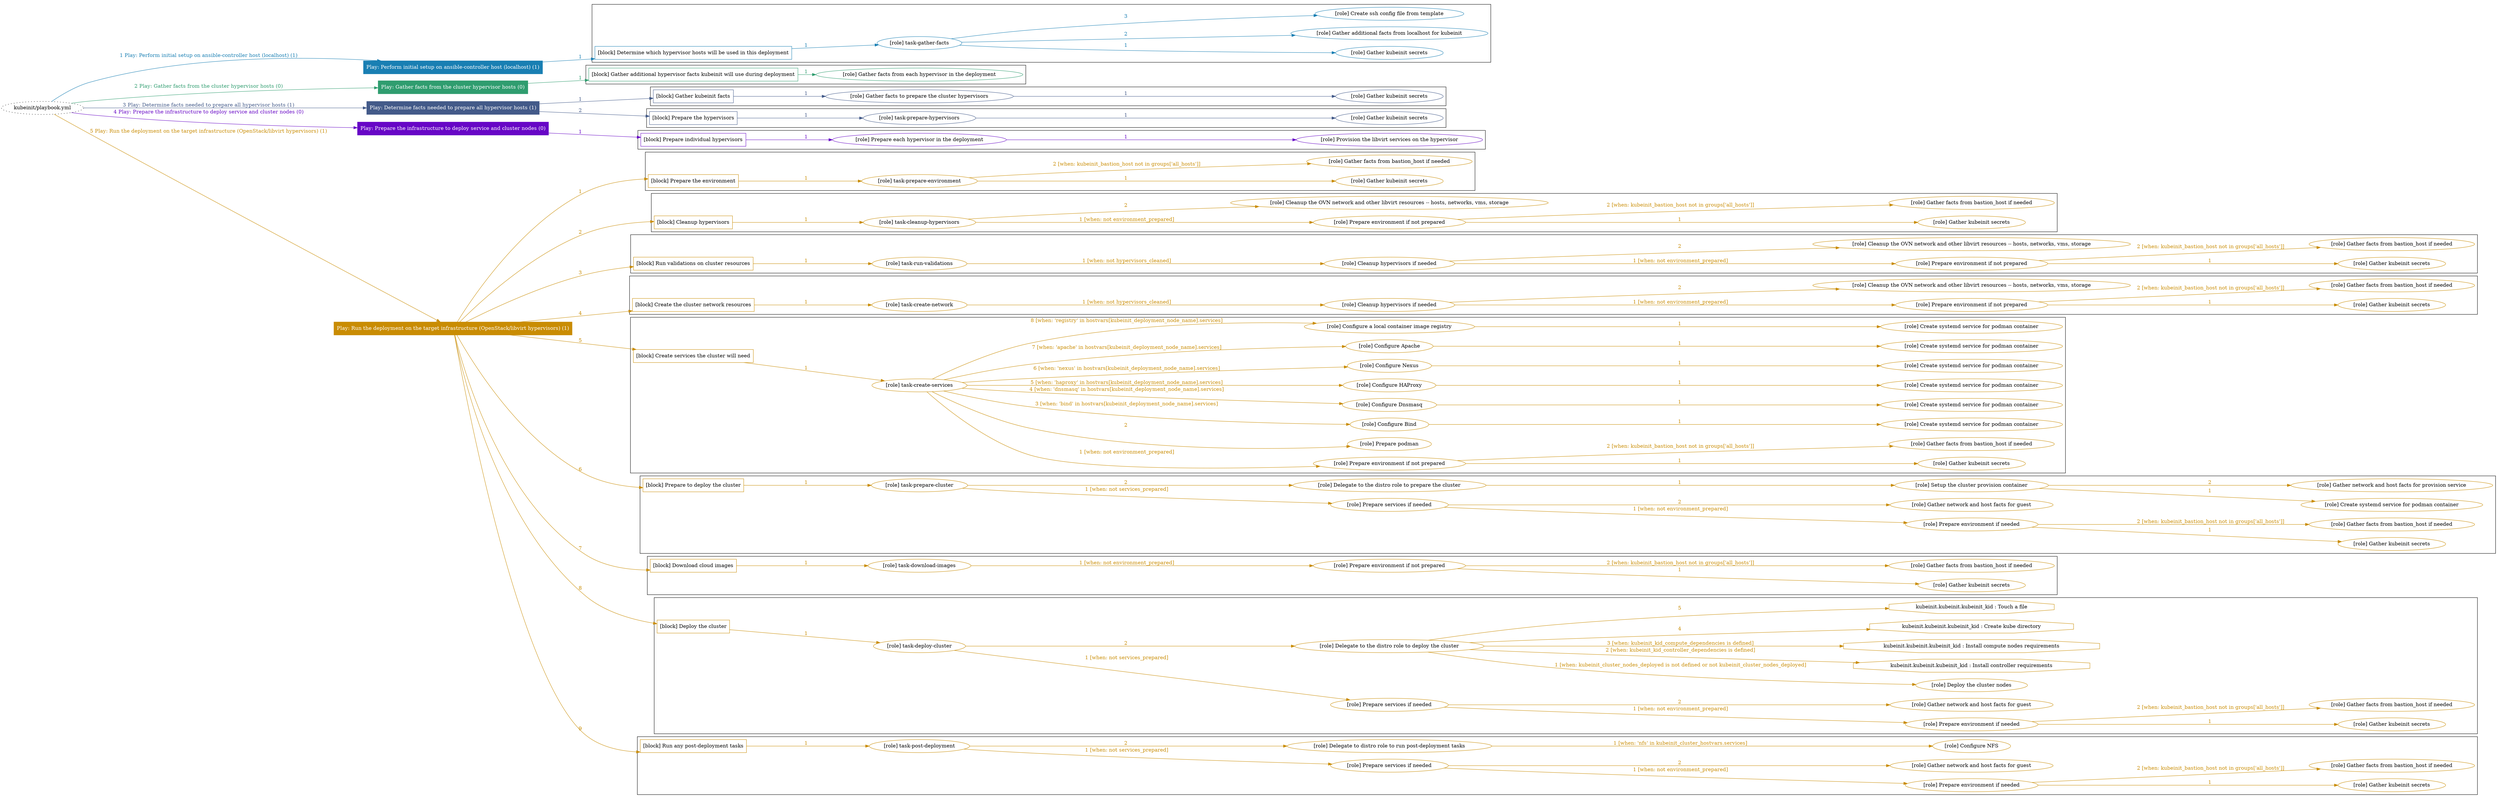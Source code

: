 digraph {
	graph [concentrate=true ordering=in rankdir=LR ratio=fill]
	edge [esep=5 sep=10]
	"kubeinit/playbook.yml" [URL="/home/runner/work/kubeinit/kubeinit/kubeinit/playbook.yml" id=playbook_1f624bbb style=dotted]
	"kubeinit/playbook.yml" -> play_204164ef [label="1 Play: Perform initial setup on ansible-controller host (localhost) (1)" color="#197fb3" fontcolor="#197fb3" id=edge_play_204164ef labeltooltip="1 Play: Perform initial setup on ansible-controller host (localhost) (1)" tooltip="1 Play: Perform initial setup on ansible-controller host (localhost) (1)"]
	subgraph "Play: Perform initial setup on ansible-controller host (localhost) (1)" {
		play_204164ef [label="Play: Perform initial setup on ansible-controller host (localhost) (1)" URL="/home/runner/work/kubeinit/kubeinit/kubeinit/playbook.yml" color="#197fb3" fontcolor="#ffffff" id=play_204164ef shape=box style=filled tooltip=localhost]
		play_204164ef -> block_17bbaa53 [label=1 color="#197fb3" fontcolor="#197fb3" id=edge_block_17bbaa53 labeltooltip=1 tooltip=1]
		subgraph cluster_block_17bbaa53 {
			block_17bbaa53 [label="[block] Determine which hypervisor hosts will be used in this deployment" URL="/home/runner/work/kubeinit/kubeinit/kubeinit/playbook.yml" color="#197fb3" id=block_17bbaa53 labeltooltip="Determine which hypervisor hosts will be used in this deployment" shape=box tooltip="Determine which hypervisor hosts will be used in this deployment"]
			block_17bbaa53 -> role_747c0704 [label="1 " color="#197fb3" fontcolor="#197fb3" id=edge_role_747c0704 labeltooltip="1 " tooltip="1 "]
			subgraph "task-gather-facts" {
				role_747c0704 [label="[role] task-gather-facts" URL="/home/runner/work/kubeinit/kubeinit/kubeinit/playbook.yml" color="#197fb3" id=role_747c0704 tooltip="task-gather-facts"]
				role_747c0704 -> role_05767cbe [label="1 " color="#197fb3" fontcolor="#197fb3" id=edge_role_05767cbe labeltooltip="1 " tooltip="1 "]
				subgraph "Gather kubeinit secrets" {
					role_05767cbe [label="[role] Gather kubeinit secrets" URL="/home/runner/.ansible/collections/ansible_collections/kubeinit/kubeinit/roles/kubeinit_prepare/tasks/build_hypervisors_group.yml" color="#197fb3" id=role_05767cbe tooltip="Gather kubeinit secrets"]
				}
				role_747c0704 -> role_c08ca188 [label="2 " color="#197fb3" fontcolor="#197fb3" id=edge_role_c08ca188 labeltooltip="2 " tooltip="2 "]
				subgraph "Gather additional facts from localhost for kubeinit" {
					role_c08ca188 [label="[role] Gather additional facts from localhost for kubeinit" URL="/home/runner/.ansible/collections/ansible_collections/kubeinit/kubeinit/roles/kubeinit_prepare/tasks/build_hypervisors_group.yml" color="#197fb3" id=role_c08ca188 tooltip="Gather additional facts from localhost for kubeinit"]
				}
				role_747c0704 -> role_fb5dd7dc [label="3 " color="#197fb3" fontcolor="#197fb3" id=edge_role_fb5dd7dc labeltooltip="3 " tooltip="3 "]
				subgraph "Create ssh config file from template" {
					role_fb5dd7dc [label="[role] Create ssh config file from template" URL="/home/runner/.ansible/collections/ansible_collections/kubeinit/kubeinit/roles/kubeinit_prepare/tasks/build_hypervisors_group.yml" color="#197fb3" id=role_fb5dd7dc tooltip="Create ssh config file from template"]
				}
			}
		}
	}
	"kubeinit/playbook.yml" -> play_372bdee0 [label="2 Play: Gather facts from the cluster hypervisor hosts (0)" color="#2f9d6f" fontcolor="#2f9d6f" id=edge_play_372bdee0 labeltooltip="2 Play: Gather facts from the cluster hypervisor hosts (0)" tooltip="2 Play: Gather facts from the cluster hypervisor hosts (0)"]
	subgraph "Play: Gather facts from the cluster hypervisor hosts (0)" {
		play_372bdee0 [label="Play: Gather facts from the cluster hypervisor hosts (0)" URL="/home/runner/work/kubeinit/kubeinit/kubeinit/playbook.yml" color="#2f9d6f" fontcolor="#ffffff" id=play_372bdee0 shape=box style=filled tooltip="Play: Gather facts from the cluster hypervisor hosts (0)"]
		play_372bdee0 -> block_e47dd0b4 [label=1 color="#2f9d6f" fontcolor="#2f9d6f" id=edge_block_e47dd0b4 labeltooltip=1 tooltip=1]
		subgraph cluster_block_e47dd0b4 {
			block_e47dd0b4 [label="[block] Gather additional hypervisor facts kubeinit will use during deployment" URL="/home/runner/work/kubeinit/kubeinit/kubeinit/playbook.yml" color="#2f9d6f" id=block_e47dd0b4 labeltooltip="Gather additional hypervisor facts kubeinit will use during deployment" shape=box tooltip="Gather additional hypervisor facts kubeinit will use during deployment"]
			block_e47dd0b4 -> role_9bd97b9d [label="1 " color="#2f9d6f" fontcolor="#2f9d6f" id=edge_role_9bd97b9d labeltooltip="1 " tooltip="1 "]
			subgraph "Gather facts from each hypervisor in the deployment" {
				role_9bd97b9d [label="[role] Gather facts from each hypervisor in the deployment" URL="/home/runner/work/kubeinit/kubeinit/kubeinit/playbook.yml" color="#2f9d6f" id=role_9bd97b9d tooltip="Gather facts from each hypervisor in the deployment"]
			}
		}
	}
	"kubeinit/playbook.yml" -> play_568acb7c [label="3 Play: Determine facts needed to prepare all hypervisor hosts (1)" color="#435a89" fontcolor="#435a89" id=edge_play_568acb7c labeltooltip="3 Play: Determine facts needed to prepare all hypervisor hosts (1)" tooltip="3 Play: Determine facts needed to prepare all hypervisor hosts (1)"]
	subgraph "Play: Determine facts needed to prepare all hypervisor hosts (1)" {
		play_568acb7c [label="Play: Determine facts needed to prepare all hypervisor hosts (1)" URL="/home/runner/work/kubeinit/kubeinit/kubeinit/playbook.yml" color="#435a89" fontcolor="#ffffff" id=play_568acb7c shape=box style=filled tooltip=localhost]
		play_568acb7c -> block_96889e2c [label=1 color="#435a89" fontcolor="#435a89" id=edge_block_96889e2c labeltooltip=1 tooltip=1]
		subgraph cluster_block_96889e2c {
			block_96889e2c [label="[block] Gather kubeinit facts" URL="/home/runner/work/kubeinit/kubeinit/kubeinit/playbook.yml" color="#435a89" id=block_96889e2c labeltooltip="Gather kubeinit facts" shape=box tooltip="Gather kubeinit facts"]
			block_96889e2c -> role_42ac069c [label="1 " color="#435a89" fontcolor="#435a89" id=edge_role_42ac069c labeltooltip="1 " tooltip="1 "]
			subgraph "Gather facts to prepare the cluster hypervisors" {
				role_42ac069c [label="[role] Gather facts to prepare the cluster hypervisors" URL="/home/runner/work/kubeinit/kubeinit/kubeinit/playbook.yml" color="#435a89" id=role_42ac069c tooltip="Gather facts to prepare the cluster hypervisors"]
				role_42ac069c -> role_20bc36c1 [label="1 " color="#435a89" fontcolor="#435a89" id=edge_role_20bc36c1 labeltooltip="1 " tooltip="1 "]
				subgraph "Gather kubeinit secrets" {
					role_20bc36c1 [label="[role] Gather kubeinit secrets" URL="/home/runner/.ansible/collections/ansible_collections/kubeinit/kubeinit/roles/kubeinit_prepare/tasks/gather_kubeinit_facts.yml" color="#435a89" id=role_20bc36c1 tooltip="Gather kubeinit secrets"]
				}
			}
		}
		play_568acb7c -> block_146a3b36 [label=2 color="#435a89" fontcolor="#435a89" id=edge_block_146a3b36 labeltooltip=2 tooltip=2]
		subgraph cluster_block_146a3b36 {
			block_146a3b36 [label="[block] Prepare the hypervisors" URL="/home/runner/work/kubeinit/kubeinit/kubeinit/playbook.yml" color="#435a89" id=block_146a3b36 labeltooltip="Prepare the hypervisors" shape=box tooltip="Prepare the hypervisors"]
			block_146a3b36 -> role_8ad63b61 [label="1 " color="#435a89" fontcolor="#435a89" id=edge_role_8ad63b61 labeltooltip="1 " tooltip="1 "]
			subgraph "task-prepare-hypervisors" {
				role_8ad63b61 [label="[role] task-prepare-hypervisors" URL="/home/runner/work/kubeinit/kubeinit/kubeinit/playbook.yml" color="#435a89" id=role_8ad63b61 tooltip="task-prepare-hypervisors"]
				role_8ad63b61 -> role_9d5fac6e [label="1 " color="#435a89" fontcolor="#435a89" id=edge_role_9d5fac6e labeltooltip="1 " tooltip="1 "]
				subgraph "Gather kubeinit secrets" {
					role_9d5fac6e [label="[role] Gather kubeinit secrets" URL="/home/runner/.ansible/collections/ansible_collections/kubeinit/kubeinit/roles/kubeinit_prepare/tasks/gather_kubeinit_facts.yml" color="#435a89" id=role_9d5fac6e tooltip="Gather kubeinit secrets"]
				}
			}
		}
	}
	"kubeinit/playbook.yml" -> play_b5b0d617 [label="4 Play: Prepare the infrastructure to deploy service and cluster nodes (0)" color="#6706c6" fontcolor="#6706c6" id=edge_play_b5b0d617 labeltooltip="4 Play: Prepare the infrastructure to deploy service and cluster nodes (0)" tooltip="4 Play: Prepare the infrastructure to deploy service and cluster nodes (0)"]
	subgraph "Play: Prepare the infrastructure to deploy service and cluster nodes (0)" {
		play_b5b0d617 [label="Play: Prepare the infrastructure to deploy service and cluster nodes (0)" URL="/home/runner/work/kubeinit/kubeinit/kubeinit/playbook.yml" color="#6706c6" fontcolor="#ffffff" id=play_b5b0d617 shape=box style=filled tooltip="Play: Prepare the infrastructure to deploy service and cluster nodes (0)"]
		play_b5b0d617 -> block_f18fb697 [label=1 color="#6706c6" fontcolor="#6706c6" id=edge_block_f18fb697 labeltooltip=1 tooltip=1]
		subgraph cluster_block_f18fb697 {
			block_f18fb697 [label="[block] Prepare individual hypervisors" URL="/home/runner/work/kubeinit/kubeinit/kubeinit/playbook.yml" color="#6706c6" id=block_f18fb697 labeltooltip="Prepare individual hypervisors" shape=box tooltip="Prepare individual hypervisors"]
			block_f18fb697 -> role_b0cb5144 [label="1 " color="#6706c6" fontcolor="#6706c6" id=edge_role_b0cb5144 labeltooltip="1 " tooltip="1 "]
			subgraph "Prepare each hypervisor in the deployment" {
				role_b0cb5144 [label="[role] Prepare each hypervisor in the deployment" URL="/home/runner/work/kubeinit/kubeinit/kubeinit/playbook.yml" color="#6706c6" id=role_b0cb5144 tooltip="Prepare each hypervisor in the deployment"]
				role_b0cb5144 -> role_294b78aa [label="1 " color="#6706c6" fontcolor="#6706c6" id=edge_role_294b78aa labeltooltip="1 " tooltip="1 "]
				subgraph "Provision the libvirt services on the hypervisor" {
					role_294b78aa [label="[role] Provision the libvirt services on the hypervisor" URL="/home/runner/.ansible/collections/ansible_collections/kubeinit/kubeinit/roles/kubeinit_prepare/tasks/prepare_hypervisor.yml" color="#6706c6" id=role_294b78aa tooltip="Provision the libvirt services on the hypervisor"]
				}
			}
		}
	}
	"kubeinit/playbook.yml" -> play_7b2a768d [label="5 Play: Run the deployment on the target infrastructure (OpenStack/libvirt hypervisors) (1)" color="#c98c03" fontcolor="#c98c03" id=edge_play_7b2a768d labeltooltip="5 Play: Run the deployment on the target infrastructure (OpenStack/libvirt hypervisors) (1)" tooltip="5 Play: Run the deployment on the target infrastructure (OpenStack/libvirt hypervisors) (1)"]
	subgraph "Play: Run the deployment on the target infrastructure (OpenStack/libvirt hypervisors) (1)" {
		play_7b2a768d [label="Play: Run the deployment on the target infrastructure (OpenStack/libvirt hypervisors) (1)" URL="/home/runner/work/kubeinit/kubeinit/kubeinit/playbook.yml" color="#c98c03" fontcolor="#ffffff" id=play_7b2a768d shape=box style=filled tooltip=localhost]
		play_7b2a768d -> block_55225544 [label=1 color="#c98c03" fontcolor="#c98c03" id=edge_block_55225544 labeltooltip=1 tooltip=1]
		subgraph cluster_block_55225544 {
			block_55225544 [label="[block] Prepare the environment" URL="/home/runner/work/kubeinit/kubeinit/kubeinit/playbook.yml" color="#c98c03" id=block_55225544 labeltooltip="Prepare the environment" shape=box tooltip="Prepare the environment"]
			block_55225544 -> role_b30c2928 [label="1 " color="#c98c03" fontcolor="#c98c03" id=edge_role_b30c2928 labeltooltip="1 " tooltip="1 "]
			subgraph "task-prepare-environment" {
				role_b30c2928 [label="[role] task-prepare-environment" URL="/home/runner/work/kubeinit/kubeinit/kubeinit/playbook.yml" color="#c98c03" id=role_b30c2928 tooltip="task-prepare-environment"]
				role_b30c2928 -> role_f3c2338f [label="1 " color="#c98c03" fontcolor="#c98c03" id=edge_role_f3c2338f labeltooltip="1 " tooltip="1 "]
				subgraph "Gather kubeinit secrets" {
					role_f3c2338f [label="[role] Gather kubeinit secrets" URL="/home/runner/.ansible/collections/ansible_collections/kubeinit/kubeinit/roles/kubeinit_prepare/tasks/gather_kubeinit_facts.yml" color="#c98c03" id=role_f3c2338f tooltip="Gather kubeinit secrets"]
				}
				role_b30c2928 -> role_9bcda8ba [label="2 [when: kubeinit_bastion_host not in groups['all_hosts']]" color="#c98c03" fontcolor="#c98c03" id=edge_role_9bcda8ba labeltooltip="2 [when: kubeinit_bastion_host not in groups['all_hosts']]" tooltip="2 [when: kubeinit_bastion_host not in groups['all_hosts']]"]
				subgraph "Gather facts from bastion_host if needed" {
					role_9bcda8ba [label="[role] Gather facts from bastion_host if needed" URL="/home/runner/.ansible/collections/ansible_collections/kubeinit/kubeinit/roles/kubeinit_prepare/tasks/main.yml" color="#c98c03" id=role_9bcda8ba tooltip="Gather facts from bastion_host if needed"]
				}
			}
		}
		play_7b2a768d -> block_b610d2b7 [label=2 color="#c98c03" fontcolor="#c98c03" id=edge_block_b610d2b7 labeltooltip=2 tooltip=2]
		subgraph cluster_block_b610d2b7 {
			block_b610d2b7 [label="[block] Cleanup hypervisors" URL="/home/runner/work/kubeinit/kubeinit/kubeinit/playbook.yml" color="#c98c03" id=block_b610d2b7 labeltooltip="Cleanup hypervisors" shape=box tooltip="Cleanup hypervisors"]
			block_b610d2b7 -> role_fe085c6f [label="1 " color="#c98c03" fontcolor="#c98c03" id=edge_role_fe085c6f labeltooltip="1 " tooltip="1 "]
			subgraph "task-cleanup-hypervisors" {
				role_fe085c6f [label="[role] task-cleanup-hypervisors" URL="/home/runner/work/kubeinit/kubeinit/kubeinit/playbook.yml" color="#c98c03" id=role_fe085c6f tooltip="task-cleanup-hypervisors"]
				role_fe085c6f -> role_0eeb66dc [label="1 [when: not environment_prepared]" color="#c98c03" fontcolor="#c98c03" id=edge_role_0eeb66dc labeltooltip="1 [when: not environment_prepared]" tooltip="1 [when: not environment_prepared]"]
				subgraph "Prepare environment if not prepared" {
					role_0eeb66dc [label="[role] Prepare environment if not prepared" URL="/home/runner/.ansible/collections/ansible_collections/kubeinit/kubeinit/roles/kubeinit_libvirt/tasks/cleanup_hypervisors.yml" color="#c98c03" id=role_0eeb66dc tooltip="Prepare environment if not prepared"]
					role_0eeb66dc -> role_81af7ee9 [label="1 " color="#c98c03" fontcolor="#c98c03" id=edge_role_81af7ee9 labeltooltip="1 " tooltip="1 "]
					subgraph "Gather kubeinit secrets" {
						role_81af7ee9 [label="[role] Gather kubeinit secrets" URL="/home/runner/.ansible/collections/ansible_collections/kubeinit/kubeinit/roles/kubeinit_prepare/tasks/gather_kubeinit_facts.yml" color="#c98c03" id=role_81af7ee9 tooltip="Gather kubeinit secrets"]
					}
					role_0eeb66dc -> role_464dde89 [label="2 [when: kubeinit_bastion_host not in groups['all_hosts']]" color="#c98c03" fontcolor="#c98c03" id=edge_role_464dde89 labeltooltip="2 [when: kubeinit_bastion_host not in groups['all_hosts']]" tooltip="2 [when: kubeinit_bastion_host not in groups['all_hosts']]"]
					subgraph "Gather facts from bastion_host if needed" {
						role_464dde89 [label="[role] Gather facts from bastion_host if needed" URL="/home/runner/.ansible/collections/ansible_collections/kubeinit/kubeinit/roles/kubeinit_prepare/tasks/main.yml" color="#c98c03" id=role_464dde89 tooltip="Gather facts from bastion_host if needed"]
					}
				}
				role_fe085c6f -> role_6c2ead05 [label="2 " color="#c98c03" fontcolor="#c98c03" id=edge_role_6c2ead05 labeltooltip="2 " tooltip="2 "]
				subgraph "Cleanup the OVN network and other libvirt resources -- hosts, networks, vms, storage" {
					role_6c2ead05 [label="[role] Cleanup the OVN network and other libvirt resources -- hosts, networks, vms, storage" URL="/home/runner/.ansible/collections/ansible_collections/kubeinit/kubeinit/roles/kubeinit_libvirt/tasks/cleanup_hypervisors.yml" color="#c98c03" id=role_6c2ead05 tooltip="Cleanup the OVN network and other libvirt resources -- hosts, networks, vms, storage"]
				}
			}
		}
		play_7b2a768d -> block_e7426eb4 [label=3 color="#c98c03" fontcolor="#c98c03" id=edge_block_e7426eb4 labeltooltip=3 tooltip=3]
		subgraph cluster_block_e7426eb4 {
			block_e7426eb4 [label="[block] Run validations on cluster resources" URL="/home/runner/work/kubeinit/kubeinit/kubeinit/playbook.yml" color="#c98c03" id=block_e7426eb4 labeltooltip="Run validations on cluster resources" shape=box tooltip="Run validations on cluster resources"]
			block_e7426eb4 -> role_85f892d1 [label="1 " color="#c98c03" fontcolor="#c98c03" id=edge_role_85f892d1 labeltooltip="1 " tooltip="1 "]
			subgraph "task-run-validations" {
				role_85f892d1 [label="[role] task-run-validations" URL="/home/runner/work/kubeinit/kubeinit/kubeinit/playbook.yml" color="#c98c03" id=role_85f892d1 tooltip="task-run-validations"]
				role_85f892d1 -> role_c8670960 [label="1 [when: not hypervisors_cleaned]" color="#c98c03" fontcolor="#c98c03" id=edge_role_c8670960 labeltooltip="1 [when: not hypervisors_cleaned]" tooltip="1 [when: not hypervisors_cleaned]"]
				subgraph "Cleanup hypervisors if needed" {
					role_c8670960 [label="[role] Cleanup hypervisors if needed" URL="/home/runner/.ansible/collections/ansible_collections/kubeinit/kubeinit/roles/kubeinit_validations/tasks/main.yml" color="#c98c03" id=role_c8670960 tooltip="Cleanup hypervisors if needed"]
					role_c8670960 -> role_3332f6da [label="1 [when: not environment_prepared]" color="#c98c03" fontcolor="#c98c03" id=edge_role_3332f6da labeltooltip="1 [when: not environment_prepared]" tooltip="1 [when: not environment_prepared]"]
					subgraph "Prepare environment if not prepared" {
						role_3332f6da [label="[role] Prepare environment if not prepared" URL="/home/runner/.ansible/collections/ansible_collections/kubeinit/kubeinit/roles/kubeinit_libvirt/tasks/cleanup_hypervisors.yml" color="#c98c03" id=role_3332f6da tooltip="Prepare environment if not prepared"]
						role_3332f6da -> role_83f2a7f2 [label="1 " color="#c98c03" fontcolor="#c98c03" id=edge_role_83f2a7f2 labeltooltip="1 " tooltip="1 "]
						subgraph "Gather kubeinit secrets" {
							role_83f2a7f2 [label="[role] Gather kubeinit secrets" URL="/home/runner/.ansible/collections/ansible_collections/kubeinit/kubeinit/roles/kubeinit_prepare/tasks/gather_kubeinit_facts.yml" color="#c98c03" id=role_83f2a7f2 tooltip="Gather kubeinit secrets"]
						}
						role_3332f6da -> role_9df46d47 [label="2 [when: kubeinit_bastion_host not in groups['all_hosts']]" color="#c98c03" fontcolor="#c98c03" id=edge_role_9df46d47 labeltooltip="2 [when: kubeinit_bastion_host not in groups['all_hosts']]" tooltip="2 [when: kubeinit_bastion_host not in groups['all_hosts']]"]
						subgraph "Gather facts from bastion_host if needed" {
							role_9df46d47 [label="[role] Gather facts from bastion_host if needed" URL="/home/runner/.ansible/collections/ansible_collections/kubeinit/kubeinit/roles/kubeinit_prepare/tasks/main.yml" color="#c98c03" id=role_9df46d47 tooltip="Gather facts from bastion_host if needed"]
						}
					}
					role_c8670960 -> role_f7369048 [label="2 " color="#c98c03" fontcolor="#c98c03" id=edge_role_f7369048 labeltooltip="2 " tooltip="2 "]
					subgraph "Cleanup the OVN network and other libvirt resources -- hosts, networks, vms, storage" {
						role_f7369048 [label="[role] Cleanup the OVN network and other libvirt resources -- hosts, networks, vms, storage" URL="/home/runner/.ansible/collections/ansible_collections/kubeinit/kubeinit/roles/kubeinit_libvirt/tasks/cleanup_hypervisors.yml" color="#c98c03" id=role_f7369048 tooltip="Cleanup the OVN network and other libvirt resources -- hosts, networks, vms, storage"]
					}
				}
			}
		}
		play_7b2a768d -> block_02e61cc0 [label=4 color="#c98c03" fontcolor="#c98c03" id=edge_block_02e61cc0 labeltooltip=4 tooltip=4]
		subgraph cluster_block_02e61cc0 {
			block_02e61cc0 [label="[block] Create the cluster network resources" URL="/home/runner/work/kubeinit/kubeinit/kubeinit/playbook.yml" color="#c98c03" id=block_02e61cc0 labeltooltip="Create the cluster network resources" shape=box tooltip="Create the cluster network resources"]
			block_02e61cc0 -> role_5663fcde [label="1 " color="#c98c03" fontcolor="#c98c03" id=edge_role_5663fcde labeltooltip="1 " tooltip="1 "]
			subgraph "task-create-network" {
				role_5663fcde [label="[role] task-create-network" URL="/home/runner/work/kubeinit/kubeinit/kubeinit/playbook.yml" color="#c98c03" id=role_5663fcde tooltip="task-create-network"]
				role_5663fcde -> role_190845f6 [label="1 [when: not hypervisors_cleaned]" color="#c98c03" fontcolor="#c98c03" id=edge_role_190845f6 labeltooltip="1 [when: not hypervisors_cleaned]" tooltip="1 [when: not hypervisors_cleaned]"]
				subgraph "Cleanup hypervisors if needed" {
					role_190845f6 [label="[role] Cleanup hypervisors if needed" URL="/home/runner/.ansible/collections/ansible_collections/kubeinit/kubeinit/roles/kubeinit_libvirt/tasks/create_network.yml" color="#c98c03" id=role_190845f6 tooltip="Cleanup hypervisors if needed"]
					role_190845f6 -> role_7fdb5187 [label="1 [when: not environment_prepared]" color="#c98c03" fontcolor="#c98c03" id=edge_role_7fdb5187 labeltooltip="1 [when: not environment_prepared]" tooltip="1 [when: not environment_prepared]"]
					subgraph "Prepare environment if not prepared" {
						role_7fdb5187 [label="[role] Prepare environment if not prepared" URL="/home/runner/.ansible/collections/ansible_collections/kubeinit/kubeinit/roles/kubeinit_libvirt/tasks/cleanup_hypervisors.yml" color="#c98c03" id=role_7fdb5187 tooltip="Prepare environment if not prepared"]
						role_7fdb5187 -> role_cda3bd66 [label="1 " color="#c98c03" fontcolor="#c98c03" id=edge_role_cda3bd66 labeltooltip="1 " tooltip="1 "]
						subgraph "Gather kubeinit secrets" {
							role_cda3bd66 [label="[role] Gather kubeinit secrets" URL="/home/runner/.ansible/collections/ansible_collections/kubeinit/kubeinit/roles/kubeinit_prepare/tasks/gather_kubeinit_facts.yml" color="#c98c03" id=role_cda3bd66 tooltip="Gather kubeinit secrets"]
						}
						role_7fdb5187 -> role_6f129434 [label="2 [when: kubeinit_bastion_host not in groups['all_hosts']]" color="#c98c03" fontcolor="#c98c03" id=edge_role_6f129434 labeltooltip="2 [when: kubeinit_bastion_host not in groups['all_hosts']]" tooltip="2 [when: kubeinit_bastion_host not in groups['all_hosts']]"]
						subgraph "Gather facts from bastion_host if needed" {
							role_6f129434 [label="[role] Gather facts from bastion_host if needed" URL="/home/runner/.ansible/collections/ansible_collections/kubeinit/kubeinit/roles/kubeinit_prepare/tasks/main.yml" color="#c98c03" id=role_6f129434 tooltip="Gather facts from bastion_host if needed"]
						}
					}
					role_190845f6 -> role_8938c628 [label="2 " color="#c98c03" fontcolor="#c98c03" id=edge_role_8938c628 labeltooltip="2 " tooltip="2 "]
					subgraph "Cleanup the OVN network and other libvirt resources -- hosts, networks, vms, storage" {
						role_8938c628 [label="[role] Cleanup the OVN network and other libvirt resources -- hosts, networks, vms, storage" URL="/home/runner/.ansible/collections/ansible_collections/kubeinit/kubeinit/roles/kubeinit_libvirt/tasks/cleanup_hypervisors.yml" color="#c98c03" id=role_8938c628 tooltip="Cleanup the OVN network and other libvirt resources -- hosts, networks, vms, storage"]
					}
				}
			}
		}
		play_7b2a768d -> block_18be4c96 [label=5 color="#c98c03" fontcolor="#c98c03" id=edge_block_18be4c96 labeltooltip=5 tooltip=5]
		subgraph cluster_block_18be4c96 {
			block_18be4c96 [label="[block] Create services the cluster will need" URL="/home/runner/work/kubeinit/kubeinit/kubeinit/playbook.yml" color="#c98c03" id=block_18be4c96 labeltooltip="Create services the cluster will need" shape=box tooltip="Create services the cluster will need"]
			block_18be4c96 -> role_408778d0 [label="1 " color="#c98c03" fontcolor="#c98c03" id=edge_role_408778d0 labeltooltip="1 " tooltip="1 "]
			subgraph "task-create-services" {
				role_408778d0 [label="[role] task-create-services" URL="/home/runner/work/kubeinit/kubeinit/kubeinit/playbook.yml" color="#c98c03" id=role_408778d0 tooltip="task-create-services"]
				role_408778d0 -> role_cbff2d81 [label="1 [when: not environment_prepared]" color="#c98c03" fontcolor="#c98c03" id=edge_role_cbff2d81 labeltooltip="1 [when: not environment_prepared]" tooltip="1 [when: not environment_prepared]"]
				subgraph "Prepare environment if not prepared" {
					role_cbff2d81 [label="[role] Prepare environment if not prepared" URL="/home/runner/.ansible/collections/ansible_collections/kubeinit/kubeinit/roles/kubeinit_services/tasks/main.yml" color="#c98c03" id=role_cbff2d81 tooltip="Prepare environment if not prepared"]
					role_cbff2d81 -> role_bc856fe4 [label="1 " color="#c98c03" fontcolor="#c98c03" id=edge_role_bc856fe4 labeltooltip="1 " tooltip="1 "]
					subgraph "Gather kubeinit secrets" {
						role_bc856fe4 [label="[role] Gather kubeinit secrets" URL="/home/runner/.ansible/collections/ansible_collections/kubeinit/kubeinit/roles/kubeinit_prepare/tasks/gather_kubeinit_facts.yml" color="#c98c03" id=role_bc856fe4 tooltip="Gather kubeinit secrets"]
					}
					role_cbff2d81 -> role_0116aac8 [label="2 [when: kubeinit_bastion_host not in groups['all_hosts']]" color="#c98c03" fontcolor="#c98c03" id=edge_role_0116aac8 labeltooltip="2 [when: kubeinit_bastion_host not in groups['all_hosts']]" tooltip="2 [when: kubeinit_bastion_host not in groups['all_hosts']]"]
					subgraph "Gather facts from bastion_host if needed" {
						role_0116aac8 [label="[role] Gather facts from bastion_host if needed" URL="/home/runner/.ansible/collections/ansible_collections/kubeinit/kubeinit/roles/kubeinit_prepare/tasks/main.yml" color="#c98c03" id=role_0116aac8 tooltip="Gather facts from bastion_host if needed"]
					}
				}
				role_408778d0 -> role_c857047e [label="2 " color="#c98c03" fontcolor="#c98c03" id=edge_role_c857047e labeltooltip="2 " tooltip="2 "]
				subgraph "Prepare podman" {
					role_c857047e [label="[role] Prepare podman" URL="/home/runner/.ansible/collections/ansible_collections/kubeinit/kubeinit/roles/kubeinit_services/tasks/00_create_service_pod.yml" color="#c98c03" id=role_c857047e tooltip="Prepare podman"]
				}
				role_408778d0 -> role_5b67e30b [label="3 [when: 'bind' in hostvars[kubeinit_deployment_node_name].services]" color="#c98c03" fontcolor="#c98c03" id=edge_role_5b67e30b labeltooltip="3 [when: 'bind' in hostvars[kubeinit_deployment_node_name].services]" tooltip="3 [when: 'bind' in hostvars[kubeinit_deployment_node_name].services]"]
				subgraph "Configure Bind" {
					role_5b67e30b [label="[role] Configure Bind" URL="/home/runner/.ansible/collections/ansible_collections/kubeinit/kubeinit/roles/kubeinit_services/tasks/start_services_containers.yml" color="#c98c03" id=role_5b67e30b tooltip="Configure Bind"]
					role_5b67e30b -> role_3c8306eb [label="1 " color="#c98c03" fontcolor="#c98c03" id=edge_role_3c8306eb labeltooltip="1 " tooltip="1 "]
					subgraph "Create systemd service for podman container" {
						role_3c8306eb [label="[role] Create systemd service for podman container" URL="/home/runner/.ansible/collections/ansible_collections/kubeinit/kubeinit/roles/kubeinit_bind/tasks/main.yml" color="#c98c03" id=role_3c8306eb tooltip="Create systemd service for podman container"]
					}
				}
				role_408778d0 -> role_3759e5f5 [label="4 [when: 'dnsmasq' in hostvars[kubeinit_deployment_node_name].services]" color="#c98c03" fontcolor="#c98c03" id=edge_role_3759e5f5 labeltooltip="4 [when: 'dnsmasq' in hostvars[kubeinit_deployment_node_name].services]" tooltip="4 [when: 'dnsmasq' in hostvars[kubeinit_deployment_node_name].services]"]
				subgraph "Configure Dnsmasq" {
					role_3759e5f5 [label="[role] Configure Dnsmasq" URL="/home/runner/.ansible/collections/ansible_collections/kubeinit/kubeinit/roles/kubeinit_services/tasks/start_services_containers.yml" color="#c98c03" id=role_3759e5f5 tooltip="Configure Dnsmasq"]
					role_3759e5f5 -> role_8d9ab9c6 [label="1 " color="#c98c03" fontcolor="#c98c03" id=edge_role_8d9ab9c6 labeltooltip="1 " tooltip="1 "]
					subgraph "Create systemd service for podman container" {
						role_8d9ab9c6 [label="[role] Create systemd service for podman container" URL="/home/runner/.ansible/collections/ansible_collections/kubeinit/kubeinit/roles/kubeinit_dnsmasq/tasks/main.yml" color="#c98c03" id=role_8d9ab9c6 tooltip="Create systemd service for podman container"]
					}
				}
				role_408778d0 -> role_76f460a3 [label="5 [when: 'haproxy' in hostvars[kubeinit_deployment_node_name].services]" color="#c98c03" fontcolor="#c98c03" id=edge_role_76f460a3 labeltooltip="5 [when: 'haproxy' in hostvars[kubeinit_deployment_node_name].services]" tooltip="5 [when: 'haproxy' in hostvars[kubeinit_deployment_node_name].services]"]
				subgraph "Configure HAProxy" {
					role_76f460a3 [label="[role] Configure HAProxy" URL="/home/runner/.ansible/collections/ansible_collections/kubeinit/kubeinit/roles/kubeinit_services/tasks/start_services_containers.yml" color="#c98c03" id=role_76f460a3 tooltip="Configure HAProxy"]
					role_76f460a3 -> role_2067d4a7 [label="1 " color="#c98c03" fontcolor="#c98c03" id=edge_role_2067d4a7 labeltooltip="1 " tooltip="1 "]
					subgraph "Create systemd service for podman container" {
						role_2067d4a7 [label="[role] Create systemd service for podman container" URL="/home/runner/.ansible/collections/ansible_collections/kubeinit/kubeinit/roles/kubeinit_haproxy/tasks/main.yml" color="#c98c03" id=role_2067d4a7 tooltip="Create systemd service for podman container"]
					}
				}
				role_408778d0 -> role_94c5c9d4 [label="6 [when: 'nexus' in hostvars[kubeinit_deployment_node_name].services]" color="#c98c03" fontcolor="#c98c03" id=edge_role_94c5c9d4 labeltooltip="6 [when: 'nexus' in hostvars[kubeinit_deployment_node_name].services]" tooltip="6 [when: 'nexus' in hostvars[kubeinit_deployment_node_name].services]"]
				subgraph "Configure Nexus" {
					role_94c5c9d4 [label="[role] Configure Nexus" URL="/home/runner/.ansible/collections/ansible_collections/kubeinit/kubeinit/roles/kubeinit_services/tasks/start_services_containers.yml" color="#c98c03" id=role_94c5c9d4 tooltip="Configure Nexus"]
					role_94c5c9d4 -> role_02e7734f [label="1 " color="#c98c03" fontcolor="#c98c03" id=edge_role_02e7734f labeltooltip="1 " tooltip="1 "]
					subgraph "Create systemd service for podman container" {
						role_02e7734f [label="[role] Create systemd service for podman container" URL="/home/runner/.ansible/collections/ansible_collections/kubeinit/kubeinit/roles/kubeinit_nexus/tasks/main.yml" color="#c98c03" id=role_02e7734f tooltip="Create systemd service for podman container"]
					}
				}
				role_408778d0 -> role_47e6d8ea [label="7 [when: 'apache' in hostvars[kubeinit_deployment_node_name].services]" color="#c98c03" fontcolor="#c98c03" id=edge_role_47e6d8ea labeltooltip="7 [when: 'apache' in hostvars[kubeinit_deployment_node_name].services]" tooltip="7 [when: 'apache' in hostvars[kubeinit_deployment_node_name].services]"]
				subgraph "Configure Apache" {
					role_47e6d8ea [label="[role] Configure Apache" URL="/home/runner/.ansible/collections/ansible_collections/kubeinit/kubeinit/roles/kubeinit_services/tasks/start_services_containers.yml" color="#c98c03" id=role_47e6d8ea tooltip="Configure Apache"]
					role_47e6d8ea -> role_348833c1 [label="1 " color="#c98c03" fontcolor="#c98c03" id=edge_role_348833c1 labeltooltip="1 " tooltip="1 "]
					subgraph "Create systemd service for podman container" {
						role_348833c1 [label="[role] Create systemd service for podman container" URL="/home/runner/.ansible/collections/ansible_collections/kubeinit/kubeinit/roles/kubeinit_apache/tasks/main.yml" color="#c98c03" id=role_348833c1 tooltip="Create systemd service for podman container"]
					}
				}
				role_408778d0 -> role_5e355c05 [label="8 [when: 'registry' in hostvars[kubeinit_deployment_node_name].services]" color="#c98c03" fontcolor="#c98c03" id=edge_role_5e355c05 labeltooltip="8 [when: 'registry' in hostvars[kubeinit_deployment_node_name].services]" tooltip="8 [when: 'registry' in hostvars[kubeinit_deployment_node_name].services]"]
				subgraph "Configure a local container image registry" {
					role_5e355c05 [label="[role] Configure a local container image registry" URL="/home/runner/.ansible/collections/ansible_collections/kubeinit/kubeinit/roles/kubeinit_services/tasks/start_services_containers.yml" color="#c98c03" id=role_5e355c05 tooltip="Configure a local container image registry"]
					role_5e355c05 -> role_f022aa04 [label="1 " color="#c98c03" fontcolor="#c98c03" id=edge_role_f022aa04 labeltooltip="1 " tooltip="1 "]
					subgraph "Create systemd service for podman container" {
						role_f022aa04 [label="[role] Create systemd service for podman container" URL="/home/runner/.ansible/collections/ansible_collections/kubeinit/kubeinit/roles/kubeinit_registry/tasks/main.yml" color="#c98c03" id=role_f022aa04 tooltip="Create systemd service for podman container"]
					}
				}
			}
		}
		play_7b2a768d -> block_8fbe12b3 [label=6 color="#c98c03" fontcolor="#c98c03" id=edge_block_8fbe12b3 labeltooltip=6 tooltip=6]
		subgraph cluster_block_8fbe12b3 {
			block_8fbe12b3 [label="[block] Prepare to deploy the cluster" URL="/home/runner/work/kubeinit/kubeinit/kubeinit/playbook.yml" color="#c98c03" id=block_8fbe12b3 labeltooltip="Prepare to deploy the cluster" shape=box tooltip="Prepare to deploy the cluster"]
			block_8fbe12b3 -> role_5aa2fee5 [label="1 " color="#c98c03" fontcolor="#c98c03" id=edge_role_5aa2fee5 labeltooltip="1 " tooltip="1 "]
			subgraph "task-prepare-cluster" {
				role_5aa2fee5 [label="[role] task-prepare-cluster" URL="/home/runner/work/kubeinit/kubeinit/kubeinit/playbook.yml" color="#c98c03" id=role_5aa2fee5 tooltip="task-prepare-cluster"]
				role_5aa2fee5 -> role_01bc8dc6 [label="1 [when: not services_prepared]" color="#c98c03" fontcolor="#c98c03" id=edge_role_01bc8dc6 labeltooltip="1 [when: not services_prepared]" tooltip="1 [when: not services_prepared]"]
				subgraph "Prepare services if needed" {
					role_01bc8dc6 [label="[role] Prepare services if needed" URL="/home/runner/.ansible/collections/ansible_collections/kubeinit/kubeinit/roles/kubeinit_prepare/tasks/prepare_cluster.yml" color="#c98c03" id=role_01bc8dc6 tooltip="Prepare services if needed"]
					role_01bc8dc6 -> role_a069ef47 [label="1 [when: not environment_prepared]" color="#c98c03" fontcolor="#c98c03" id=edge_role_a069ef47 labeltooltip="1 [when: not environment_prepared]" tooltip="1 [when: not environment_prepared]"]
					subgraph "Prepare environment if needed" {
						role_a069ef47 [label="[role] Prepare environment if needed" URL="/home/runner/.ansible/collections/ansible_collections/kubeinit/kubeinit/roles/kubeinit_services/tasks/prepare_services.yml" color="#c98c03" id=role_a069ef47 tooltip="Prepare environment if needed"]
						role_a069ef47 -> role_1769833a [label="1 " color="#c98c03" fontcolor="#c98c03" id=edge_role_1769833a labeltooltip="1 " tooltip="1 "]
						subgraph "Gather kubeinit secrets" {
							role_1769833a [label="[role] Gather kubeinit secrets" URL="/home/runner/.ansible/collections/ansible_collections/kubeinit/kubeinit/roles/kubeinit_prepare/tasks/gather_kubeinit_facts.yml" color="#c98c03" id=role_1769833a tooltip="Gather kubeinit secrets"]
						}
						role_a069ef47 -> role_dab80501 [label="2 [when: kubeinit_bastion_host not in groups['all_hosts']]" color="#c98c03" fontcolor="#c98c03" id=edge_role_dab80501 labeltooltip="2 [when: kubeinit_bastion_host not in groups['all_hosts']]" tooltip="2 [when: kubeinit_bastion_host not in groups['all_hosts']]"]
						subgraph "Gather facts from bastion_host if needed" {
							role_dab80501 [label="[role] Gather facts from bastion_host if needed" URL="/home/runner/.ansible/collections/ansible_collections/kubeinit/kubeinit/roles/kubeinit_prepare/tasks/main.yml" color="#c98c03" id=role_dab80501 tooltip="Gather facts from bastion_host if needed"]
						}
					}
					role_01bc8dc6 -> role_40166610 [label="2 " color="#c98c03" fontcolor="#c98c03" id=edge_role_40166610 labeltooltip="2 " tooltip="2 "]
					subgraph "Gather network and host facts for guest" {
						role_40166610 [label="[role] Gather network and host facts for guest" URL="/home/runner/.ansible/collections/ansible_collections/kubeinit/kubeinit/roles/kubeinit_services/tasks/prepare_services.yml" color="#c98c03" id=role_40166610 tooltip="Gather network and host facts for guest"]
					}
				}
				role_5aa2fee5 -> role_14dcab2b [label="2 " color="#c98c03" fontcolor="#c98c03" id=edge_role_14dcab2b labeltooltip="2 " tooltip="2 "]
				subgraph "Delegate to the distro role to prepare the cluster" {
					role_14dcab2b [label="[role] Delegate to the distro role to prepare the cluster" URL="/home/runner/.ansible/collections/ansible_collections/kubeinit/kubeinit/roles/kubeinit_prepare/tasks/prepare_cluster.yml" color="#c98c03" id=role_14dcab2b tooltip="Delegate to the distro role to prepare the cluster"]
					role_14dcab2b -> role_d7426df5 [label="1 " color="#c98c03" fontcolor="#c98c03" id=edge_role_d7426df5 labeltooltip="1 " tooltip="1 "]
					subgraph "Setup the cluster provision container" {
						role_d7426df5 [label="[role] Setup the cluster provision container" URL="/home/runner/.ansible/collections/ansible_collections/kubeinit/kubeinit/roles/kubeinit_kid/tasks/prepare_cluster.yml" color="#c98c03" id=role_d7426df5 tooltip="Setup the cluster provision container"]
						role_d7426df5 -> role_775d6573 [label="1 " color="#c98c03" fontcolor="#c98c03" id=edge_role_775d6573 labeltooltip="1 " tooltip="1 "]
						subgraph "Create systemd service for podman container" {
							role_775d6573 [label="[role] Create systemd service for podman container" URL="/home/runner/.ansible/collections/ansible_collections/kubeinit/kubeinit/roles/kubeinit_services/tasks/create_provision_container.yml" color="#c98c03" id=role_775d6573 tooltip="Create systemd service for podman container"]
						}
						role_d7426df5 -> role_7c36e1f9 [label="2 " color="#c98c03" fontcolor="#c98c03" id=edge_role_7c36e1f9 labeltooltip="2 " tooltip="2 "]
						subgraph "Gather network and host facts for provision service" {
							role_7c36e1f9 [label="[role] Gather network and host facts for provision service" URL="/home/runner/.ansible/collections/ansible_collections/kubeinit/kubeinit/roles/kubeinit_services/tasks/create_provision_container.yml" color="#c98c03" id=role_7c36e1f9 tooltip="Gather network and host facts for provision service"]
						}
					}
				}
			}
		}
		play_7b2a768d -> block_0c30df87 [label=7 color="#c98c03" fontcolor="#c98c03" id=edge_block_0c30df87 labeltooltip=7 tooltip=7]
		subgraph cluster_block_0c30df87 {
			block_0c30df87 [label="[block] Download cloud images" URL="/home/runner/work/kubeinit/kubeinit/kubeinit/playbook.yml" color="#c98c03" id=block_0c30df87 labeltooltip="Download cloud images" shape=box tooltip="Download cloud images"]
			block_0c30df87 -> role_87ad0cc6 [label="1 " color="#c98c03" fontcolor="#c98c03" id=edge_role_87ad0cc6 labeltooltip="1 " tooltip="1 "]
			subgraph "task-download-images" {
				role_87ad0cc6 [label="[role] task-download-images" URL="/home/runner/work/kubeinit/kubeinit/kubeinit/playbook.yml" color="#c98c03" id=role_87ad0cc6 tooltip="task-download-images"]
				role_87ad0cc6 -> role_1917ac91 [label="1 [when: not environment_prepared]" color="#c98c03" fontcolor="#c98c03" id=edge_role_1917ac91 labeltooltip="1 [when: not environment_prepared]" tooltip="1 [when: not environment_prepared]"]
				subgraph "Prepare environment if not prepared" {
					role_1917ac91 [label="[role] Prepare environment if not prepared" URL="/home/runner/.ansible/collections/ansible_collections/kubeinit/kubeinit/roles/kubeinit_libvirt/tasks/download_cloud_images.yml" color="#c98c03" id=role_1917ac91 tooltip="Prepare environment if not prepared"]
					role_1917ac91 -> role_7c83f0f2 [label="1 " color="#c98c03" fontcolor="#c98c03" id=edge_role_7c83f0f2 labeltooltip="1 " tooltip="1 "]
					subgraph "Gather kubeinit secrets" {
						role_7c83f0f2 [label="[role] Gather kubeinit secrets" URL="/home/runner/.ansible/collections/ansible_collections/kubeinit/kubeinit/roles/kubeinit_prepare/tasks/gather_kubeinit_facts.yml" color="#c98c03" id=role_7c83f0f2 tooltip="Gather kubeinit secrets"]
					}
					role_1917ac91 -> role_1d0f1a3f [label="2 [when: kubeinit_bastion_host not in groups['all_hosts']]" color="#c98c03" fontcolor="#c98c03" id=edge_role_1d0f1a3f labeltooltip="2 [when: kubeinit_bastion_host not in groups['all_hosts']]" tooltip="2 [when: kubeinit_bastion_host not in groups['all_hosts']]"]
					subgraph "Gather facts from bastion_host if needed" {
						role_1d0f1a3f [label="[role] Gather facts from bastion_host if needed" URL="/home/runner/.ansible/collections/ansible_collections/kubeinit/kubeinit/roles/kubeinit_prepare/tasks/main.yml" color="#c98c03" id=role_1d0f1a3f tooltip="Gather facts from bastion_host if needed"]
					}
				}
			}
		}
		play_7b2a768d -> block_76750432 [label=8 color="#c98c03" fontcolor="#c98c03" id=edge_block_76750432 labeltooltip=8 tooltip=8]
		subgraph cluster_block_76750432 {
			block_76750432 [label="[block] Deploy the cluster" URL="/home/runner/work/kubeinit/kubeinit/kubeinit/playbook.yml" color="#c98c03" id=block_76750432 labeltooltip="Deploy the cluster" shape=box tooltip="Deploy the cluster"]
			block_76750432 -> role_89d5c022 [label="1 " color="#c98c03" fontcolor="#c98c03" id=edge_role_89d5c022 labeltooltip="1 " tooltip="1 "]
			subgraph "task-deploy-cluster" {
				role_89d5c022 [label="[role] task-deploy-cluster" URL="/home/runner/work/kubeinit/kubeinit/kubeinit/playbook.yml" color="#c98c03" id=role_89d5c022 tooltip="task-deploy-cluster"]
				role_89d5c022 -> role_db7e8473 [label="1 [when: not services_prepared]" color="#c98c03" fontcolor="#c98c03" id=edge_role_db7e8473 labeltooltip="1 [when: not services_prepared]" tooltip="1 [when: not services_prepared]"]
				subgraph "Prepare services if needed" {
					role_db7e8473 [label="[role] Prepare services if needed" URL="/home/runner/.ansible/collections/ansible_collections/kubeinit/kubeinit/roles/kubeinit_prepare/tasks/deploy_cluster.yml" color="#c98c03" id=role_db7e8473 tooltip="Prepare services if needed"]
					role_db7e8473 -> role_b57c48bf [label="1 [when: not environment_prepared]" color="#c98c03" fontcolor="#c98c03" id=edge_role_b57c48bf labeltooltip="1 [when: not environment_prepared]" tooltip="1 [when: not environment_prepared]"]
					subgraph "Prepare environment if needed" {
						role_b57c48bf [label="[role] Prepare environment if needed" URL="/home/runner/.ansible/collections/ansible_collections/kubeinit/kubeinit/roles/kubeinit_services/tasks/prepare_services.yml" color="#c98c03" id=role_b57c48bf tooltip="Prepare environment if needed"]
						role_b57c48bf -> role_ceaa1530 [label="1 " color="#c98c03" fontcolor="#c98c03" id=edge_role_ceaa1530 labeltooltip="1 " tooltip="1 "]
						subgraph "Gather kubeinit secrets" {
							role_ceaa1530 [label="[role] Gather kubeinit secrets" URL="/home/runner/.ansible/collections/ansible_collections/kubeinit/kubeinit/roles/kubeinit_prepare/tasks/gather_kubeinit_facts.yml" color="#c98c03" id=role_ceaa1530 tooltip="Gather kubeinit secrets"]
						}
						role_b57c48bf -> role_e0d5e7cf [label="2 [when: kubeinit_bastion_host not in groups['all_hosts']]" color="#c98c03" fontcolor="#c98c03" id=edge_role_e0d5e7cf labeltooltip="2 [when: kubeinit_bastion_host not in groups['all_hosts']]" tooltip="2 [when: kubeinit_bastion_host not in groups['all_hosts']]"]
						subgraph "Gather facts from bastion_host if needed" {
							role_e0d5e7cf [label="[role] Gather facts from bastion_host if needed" URL="/home/runner/.ansible/collections/ansible_collections/kubeinit/kubeinit/roles/kubeinit_prepare/tasks/main.yml" color="#c98c03" id=role_e0d5e7cf tooltip="Gather facts from bastion_host if needed"]
						}
					}
					role_db7e8473 -> role_899a0b70 [label="2 " color="#c98c03" fontcolor="#c98c03" id=edge_role_899a0b70 labeltooltip="2 " tooltip="2 "]
					subgraph "Gather network and host facts for guest" {
						role_899a0b70 [label="[role] Gather network and host facts for guest" URL="/home/runner/.ansible/collections/ansible_collections/kubeinit/kubeinit/roles/kubeinit_services/tasks/prepare_services.yml" color="#c98c03" id=role_899a0b70 tooltip="Gather network and host facts for guest"]
					}
				}
				role_89d5c022 -> role_a5e6eef0 [label="2 " color="#c98c03" fontcolor="#c98c03" id=edge_role_a5e6eef0 labeltooltip="2 " tooltip="2 "]
				subgraph "Delegate to the distro role to deploy the cluster" {
					role_a5e6eef0 [label="[role] Delegate to the distro role to deploy the cluster" URL="/home/runner/.ansible/collections/ansible_collections/kubeinit/kubeinit/roles/kubeinit_prepare/tasks/deploy_cluster.yml" color="#c98c03" id=role_a5e6eef0 tooltip="Delegate to the distro role to deploy the cluster"]
					role_a5e6eef0 -> role_ca1bc45e [label="1 [when: kubeinit_cluster_nodes_deployed is not defined or not kubeinit_cluster_nodes_deployed]" color="#c98c03" fontcolor="#c98c03" id=edge_role_ca1bc45e labeltooltip="1 [when: kubeinit_cluster_nodes_deployed is not defined or not kubeinit_cluster_nodes_deployed]" tooltip="1 [when: kubeinit_cluster_nodes_deployed is not defined or not kubeinit_cluster_nodes_deployed]"]
					subgraph "Deploy the cluster nodes" {
						role_ca1bc45e [label="[role] Deploy the cluster nodes" URL="/home/runner/.ansible/collections/ansible_collections/kubeinit/kubeinit/roles/kubeinit_kid/tasks/main.yml" color="#c98c03" id=role_ca1bc45e tooltip="Deploy the cluster nodes"]
					}
					task_d792d4f7 [label="kubeinit.kubeinit.kubeinit_kid : Install controller requirements" URL="/home/runner/.ansible/collections/ansible_collections/kubeinit/kubeinit/roles/kubeinit_kid/tasks/main.yml" color="#c98c03" id=task_d792d4f7 shape=octagon tooltip="kubeinit.kubeinit.kubeinit_kid : Install controller requirements"]
					role_a5e6eef0 -> task_d792d4f7 [label="2 [when: kubeinit_kid_controller_dependencies is defined]" color="#c98c03" fontcolor="#c98c03" id=edge_task_d792d4f7 labeltooltip="2 [when: kubeinit_kid_controller_dependencies is defined]" tooltip="2 [when: kubeinit_kid_controller_dependencies is defined]"]
					task_95d20b23 [label="kubeinit.kubeinit.kubeinit_kid : Install compute nodes requirements" URL="/home/runner/.ansible/collections/ansible_collections/kubeinit/kubeinit/roles/kubeinit_kid/tasks/main.yml" color="#c98c03" id=task_95d20b23 shape=octagon tooltip="kubeinit.kubeinit.kubeinit_kid : Install compute nodes requirements"]
					role_a5e6eef0 -> task_95d20b23 [label="3 [when: kubeinit_kid_compute_dependencies is defined]" color="#c98c03" fontcolor="#c98c03" id=edge_task_95d20b23 labeltooltip="3 [when: kubeinit_kid_compute_dependencies is defined]" tooltip="3 [when: kubeinit_kid_compute_dependencies is defined]"]
					task_84f1773a [label="kubeinit.kubeinit.kubeinit_kid : Create kube directory" URL="/home/runner/.ansible/collections/ansible_collections/kubeinit/kubeinit/roles/kubeinit_kid/tasks/main.yml" color="#c98c03" id=task_84f1773a shape=octagon tooltip="kubeinit.kubeinit.kubeinit_kid : Create kube directory"]
					role_a5e6eef0 -> task_84f1773a [label="4 " color="#c98c03" fontcolor="#c98c03" id=edge_task_84f1773a labeltooltip="4 " tooltip="4 "]
					task_db5386d4 [label="kubeinit.kubeinit.kubeinit_kid : Touch a file" URL="/home/runner/.ansible/collections/ansible_collections/kubeinit/kubeinit/roles/kubeinit_kid/tasks/main.yml" color="#c98c03" id=task_db5386d4 shape=octagon tooltip="kubeinit.kubeinit.kubeinit_kid : Touch a file"]
					role_a5e6eef0 -> task_db5386d4 [label="5 " color="#c98c03" fontcolor="#c98c03" id=edge_task_db5386d4 labeltooltip="5 " tooltip="5 "]
				}
			}
		}
		play_7b2a768d -> block_50f885ae [label=9 color="#c98c03" fontcolor="#c98c03" id=edge_block_50f885ae labeltooltip=9 tooltip=9]
		subgraph cluster_block_50f885ae {
			block_50f885ae [label="[block] Run any post-deployment tasks" URL="/home/runner/work/kubeinit/kubeinit/kubeinit/playbook.yml" color="#c98c03" id=block_50f885ae labeltooltip="Run any post-deployment tasks" shape=box tooltip="Run any post-deployment tasks"]
			block_50f885ae -> role_88cb5441 [label="1 " color="#c98c03" fontcolor="#c98c03" id=edge_role_88cb5441 labeltooltip="1 " tooltip="1 "]
			subgraph "task-post-deployment" {
				role_88cb5441 [label="[role] task-post-deployment" URL="/home/runner/work/kubeinit/kubeinit/kubeinit/playbook.yml" color="#c98c03" id=role_88cb5441 tooltip="task-post-deployment"]
				role_88cb5441 -> role_331e063a [label="1 [when: not services_prepared]" color="#c98c03" fontcolor="#c98c03" id=edge_role_331e063a labeltooltip="1 [when: not services_prepared]" tooltip="1 [when: not services_prepared]"]
				subgraph "Prepare services if needed" {
					role_331e063a [label="[role] Prepare services if needed" URL="/home/runner/.ansible/collections/ansible_collections/kubeinit/kubeinit/roles/kubeinit_prepare/tasks/post_deployment.yml" color="#c98c03" id=role_331e063a tooltip="Prepare services if needed"]
					role_331e063a -> role_5e52870d [label="1 [when: not environment_prepared]" color="#c98c03" fontcolor="#c98c03" id=edge_role_5e52870d labeltooltip="1 [when: not environment_prepared]" tooltip="1 [when: not environment_prepared]"]
					subgraph "Prepare environment if needed" {
						role_5e52870d [label="[role] Prepare environment if needed" URL="/home/runner/.ansible/collections/ansible_collections/kubeinit/kubeinit/roles/kubeinit_services/tasks/prepare_services.yml" color="#c98c03" id=role_5e52870d tooltip="Prepare environment if needed"]
						role_5e52870d -> role_e40cfdd7 [label="1 " color="#c98c03" fontcolor="#c98c03" id=edge_role_e40cfdd7 labeltooltip="1 " tooltip="1 "]
						subgraph "Gather kubeinit secrets" {
							role_e40cfdd7 [label="[role] Gather kubeinit secrets" URL="/home/runner/.ansible/collections/ansible_collections/kubeinit/kubeinit/roles/kubeinit_prepare/tasks/gather_kubeinit_facts.yml" color="#c98c03" id=role_e40cfdd7 tooltip="Gather kubeinit secrets"]
						}
						role_5e52870d -> role_80cdc1f4 [label="2 [when: kubeinit_bastion_host not in groups['all_hosts']]" color="#c98c03" fontcolor="#c98c03" id=edge_role_80cdc1f4 labeltooltip="2 [when: kubeinit_bastion_host not in groups['all_hosts']]" tooltip="2 [when: kubeinit_bastion_host not in groups['all_hosts']]"]
						subgraph "Gather facts from bastion_host if needed" {
							role_80cdc1f4 [label="[role] Gather facts from bastion_host if needed" URL="/home/runner/.ansible/collections/ansible_collections/kubeinit/kubeinit/roles/kubeinit_prepare/tasks/main.yml" color="#c98c03" id=role_80cdc1f4 tooltip="Gather facts from bastion_host if needed"]
						}
					}
					role_331e063a -> role_f3cd16b6 [label="2 " color="#c98c03" fontcolor="#c98c03" id=edge_role_f3cd16b6 labeltooltip="2 " tooltip="2 "]
					subgraph "Gather network and host facts for guest" {
						role_f3cd16b6 [label="[role] Gather network and host facts for guest" URL="/home/runner/.ansible/collections/ansible_collections/kubeinit/kubeinit/roles/kubeinit_services/tasks/prepare_services.yml" color="#c98c03" id=role_f3cd16b6 tooltip="Gather network and host facts for guest"]
					}
				}
				role_88cb5441 -> role_da10b3e3 [label="2 " color="#c98c03" fontcolor="#c98c03" id=edge_role_da10b3e3 labeltooltip="2 " tooltip="2 "]
				subgraph "Delegate to distro role to run post-deployment tasks" {
					role_da10b3e3 [label="[role] Delegate to distro role to run post-deployment tasks" URL="/home/runner/.ansible/collections/ansible_collections/kubeinit/kubeinit/roles/kubeinit_prepare/tasks/post_deployment.yml" color="#c98c03" id=role_da10b3e3 tooltip="Delegate to distro role to run post-deployment tasks"]
					role_da10b3e3 -> role_097650b9 [label="1 [when: 'nfs' in kubeinit_cluster_hostvars.services]" color="#c98c03" fontcolor="#c98c03" id=edge_role_097650b9 labeltooltip="1 [when: 'nfs' in kubeinit_cluster_hostvars.services]" tooltip="1 [when: 'nfs' in kubeinit_cluster_hostvars.services]"]
					subgraph "Configure NFS" {
						role_097650b9 [label="[role] Configure NFS" URL="/home/runner/.ansible/collections/ansible_collections/kubeinit/kubeinit/roles/kubeinit_kid/tasks/post_deployment_tasks.yml" color="#c98c03" id=role_097650b9 tooltip="Configure NFS"]
					}
				}
			}
		}
	}
}

